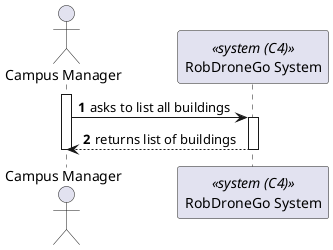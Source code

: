 @startuml process-view
autonumber

actor CM as "Campus Manager"
participant SYS as "RobDroneGo System" <<system (C4)>>

activate CM

CM -> SYS : asks to list all buildings
activate SYS

CM <-- SYS : returns list of buildings
deactivate SYS

deactivate CM

@enduml
